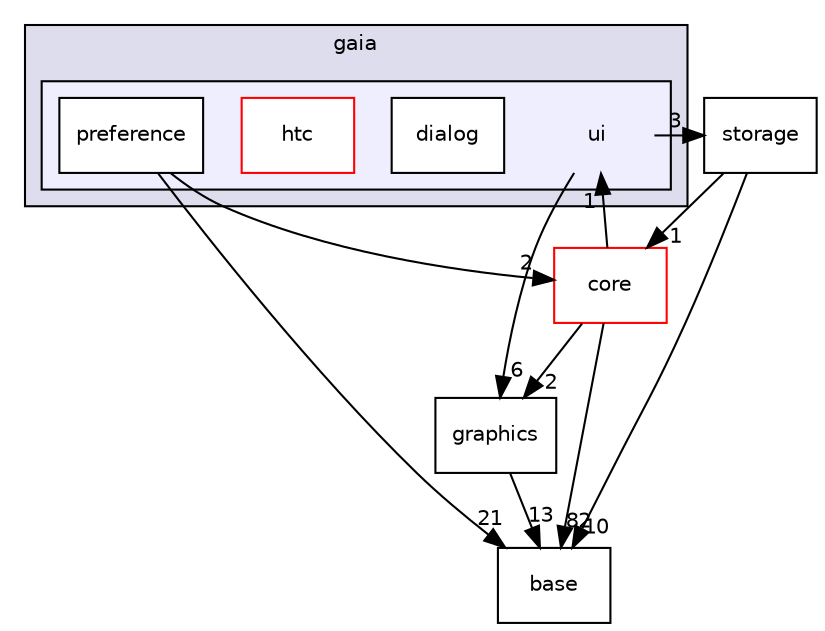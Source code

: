 digraph G {
  compound=true
  node [ fontsize="10", fontname="Helvetica"];
  edge [ labelfontsize="10", labelfontname="Helvetica"];
  subgraph clusterdir_1456e22c17612b474594c42fce5c0653 {
    graph [ bgcolor="#ddddee", pencolor="black", label="gaia" fontname="Helvetica", fontsize="10", URL="dir_1456e22c17612b474594c42fce5c0653.html"]
  subgraph clusterdir_8172b99120729303d882dab2771c72a0 {
    graph [ bgcolor="#eeeeff", pencolor="black", label="" URL="dir_8172b99120729303d882dab2771c72a0.html"];
    dir_8172b99120729303d882dab2771c72a0 [shape=plaintext label="ui"];
    dir_4106ab653f93dc78dc54be107178abf0 [shape=box label="dialog" color="black" fillcolor="white" style="filled" URL="dir_4106ab653f93dc78dc54be107178abf0.html"];
    dir_0e2a75f3c31834abfd429b6bceae0655 [shape=box label="htc" color="red" fillcolor="white" style="filled" URL="dir_0e2a75f3c31834abfd429b6bceae0655.html"];
    dir_4c52c91fd64ad0004c1fcefd2c84d042 [shape=box label="preference" color="black" fillcolor="white" style="filled" URL="dir_4c52c91fd64ad0004c1fcefd2c84d042.html"];
  }
  }
  dir_0c8506a6a405175c36c5e275daf2614d [shape=box label="graphics" URL="dir_0c8506a6a405175c36c5e275daf2614d.html"];
  dir_18e718a92f1e56f596f9b4a710826a5a [shape=box label="core" fillcolor="white" style="filled" color="red" URL="dir_18e718a92f1e56f596f9b4a710826a5a.html"];
  dir_96bebcbd622f6ba3e4502d519ed457a0 [shape=box label="base" URL="dir_96bebcbd622f6ba3e4502d519ed457a0.html"];
  dir_c9e39960ebe360ab739e60b68b6b53c1 [shape=box label="storage" URL="dir_c9e39960ebe360ab739e60b68b6b53c1.html"];
  dir_0c8506a6a405175c36c5e275daf2614d->dir_96bebcbd622f6ba3e4502d519ed457a0 [headlabel="13", labeldistance=1.5 headhref="dir_000036_000005.html"];
  dir_4c52c91fd64ad0004c1fcefd2c84d042->dir_18e718a92f1e56f596f9b4a710826a5a [headlabel="2", labeldistance=1.5 headhref="dir_000059_000019.html"];
  dir_4c52c91fd64ad0004c1fcefd2c84d042->dir_96bebcbd622f6ba3e4502d519ed457a0 [headlabel="21", labeldistance=1.5 headhref="dir_000059_000005.html"];
  dir_8172b99120729303d882dab2771c72a0->dir_0c8506a6a405175c36c5e275daf2614d [headlabel="6", labeldistance=1.5 headhref="dir_000055_000036.html"];
  dir_8172b99120729303d882dab2771c72a0->dir_c9e39960ebe360ab739e60b68b6b53c1 [headlabel="3", labeldistance=1.5 headhref="dir_000055_000048.html"];
  dir_18e718a92f1e56f596f9b4a710826a5a->dir_0c8506a6a405175c36c5e275daf2614d [headlabel="2", labeldistance=1.5 headhref="dir_000019_000036.html"];
  dir_18e718a92f1e56f596f9b4a710826a5a->dir_8172b99120729303d882dab2771c72a0 [headlabel="1", labeldistance=1.5 headhref="dir_000019_000055.html"];
  dir_18e718a92f1e56f596f9b4a710826a5a->dir_96bebcbd622f6ba3e4502d519ed457a0 [headlabel="82", labeldistance=1.5 headhref="dir_000019_000005.html"];
  dir_c9e39960ebe360ab739e60b68b6b53c1->dir_18e718a92f1e56f596f9b4a710826a5a [headlabel="1", labeldistance=1.5 headhref="dir_000048_000019.html"];
  dir_c9e39960ebe360ab739e60b68b6b53c1->dir_96bebcbd622f6ba3e4502d519ed457a0 [headlabel="10", labeldistance=1.5 headhref="dir_000048_000005.html"];
}
